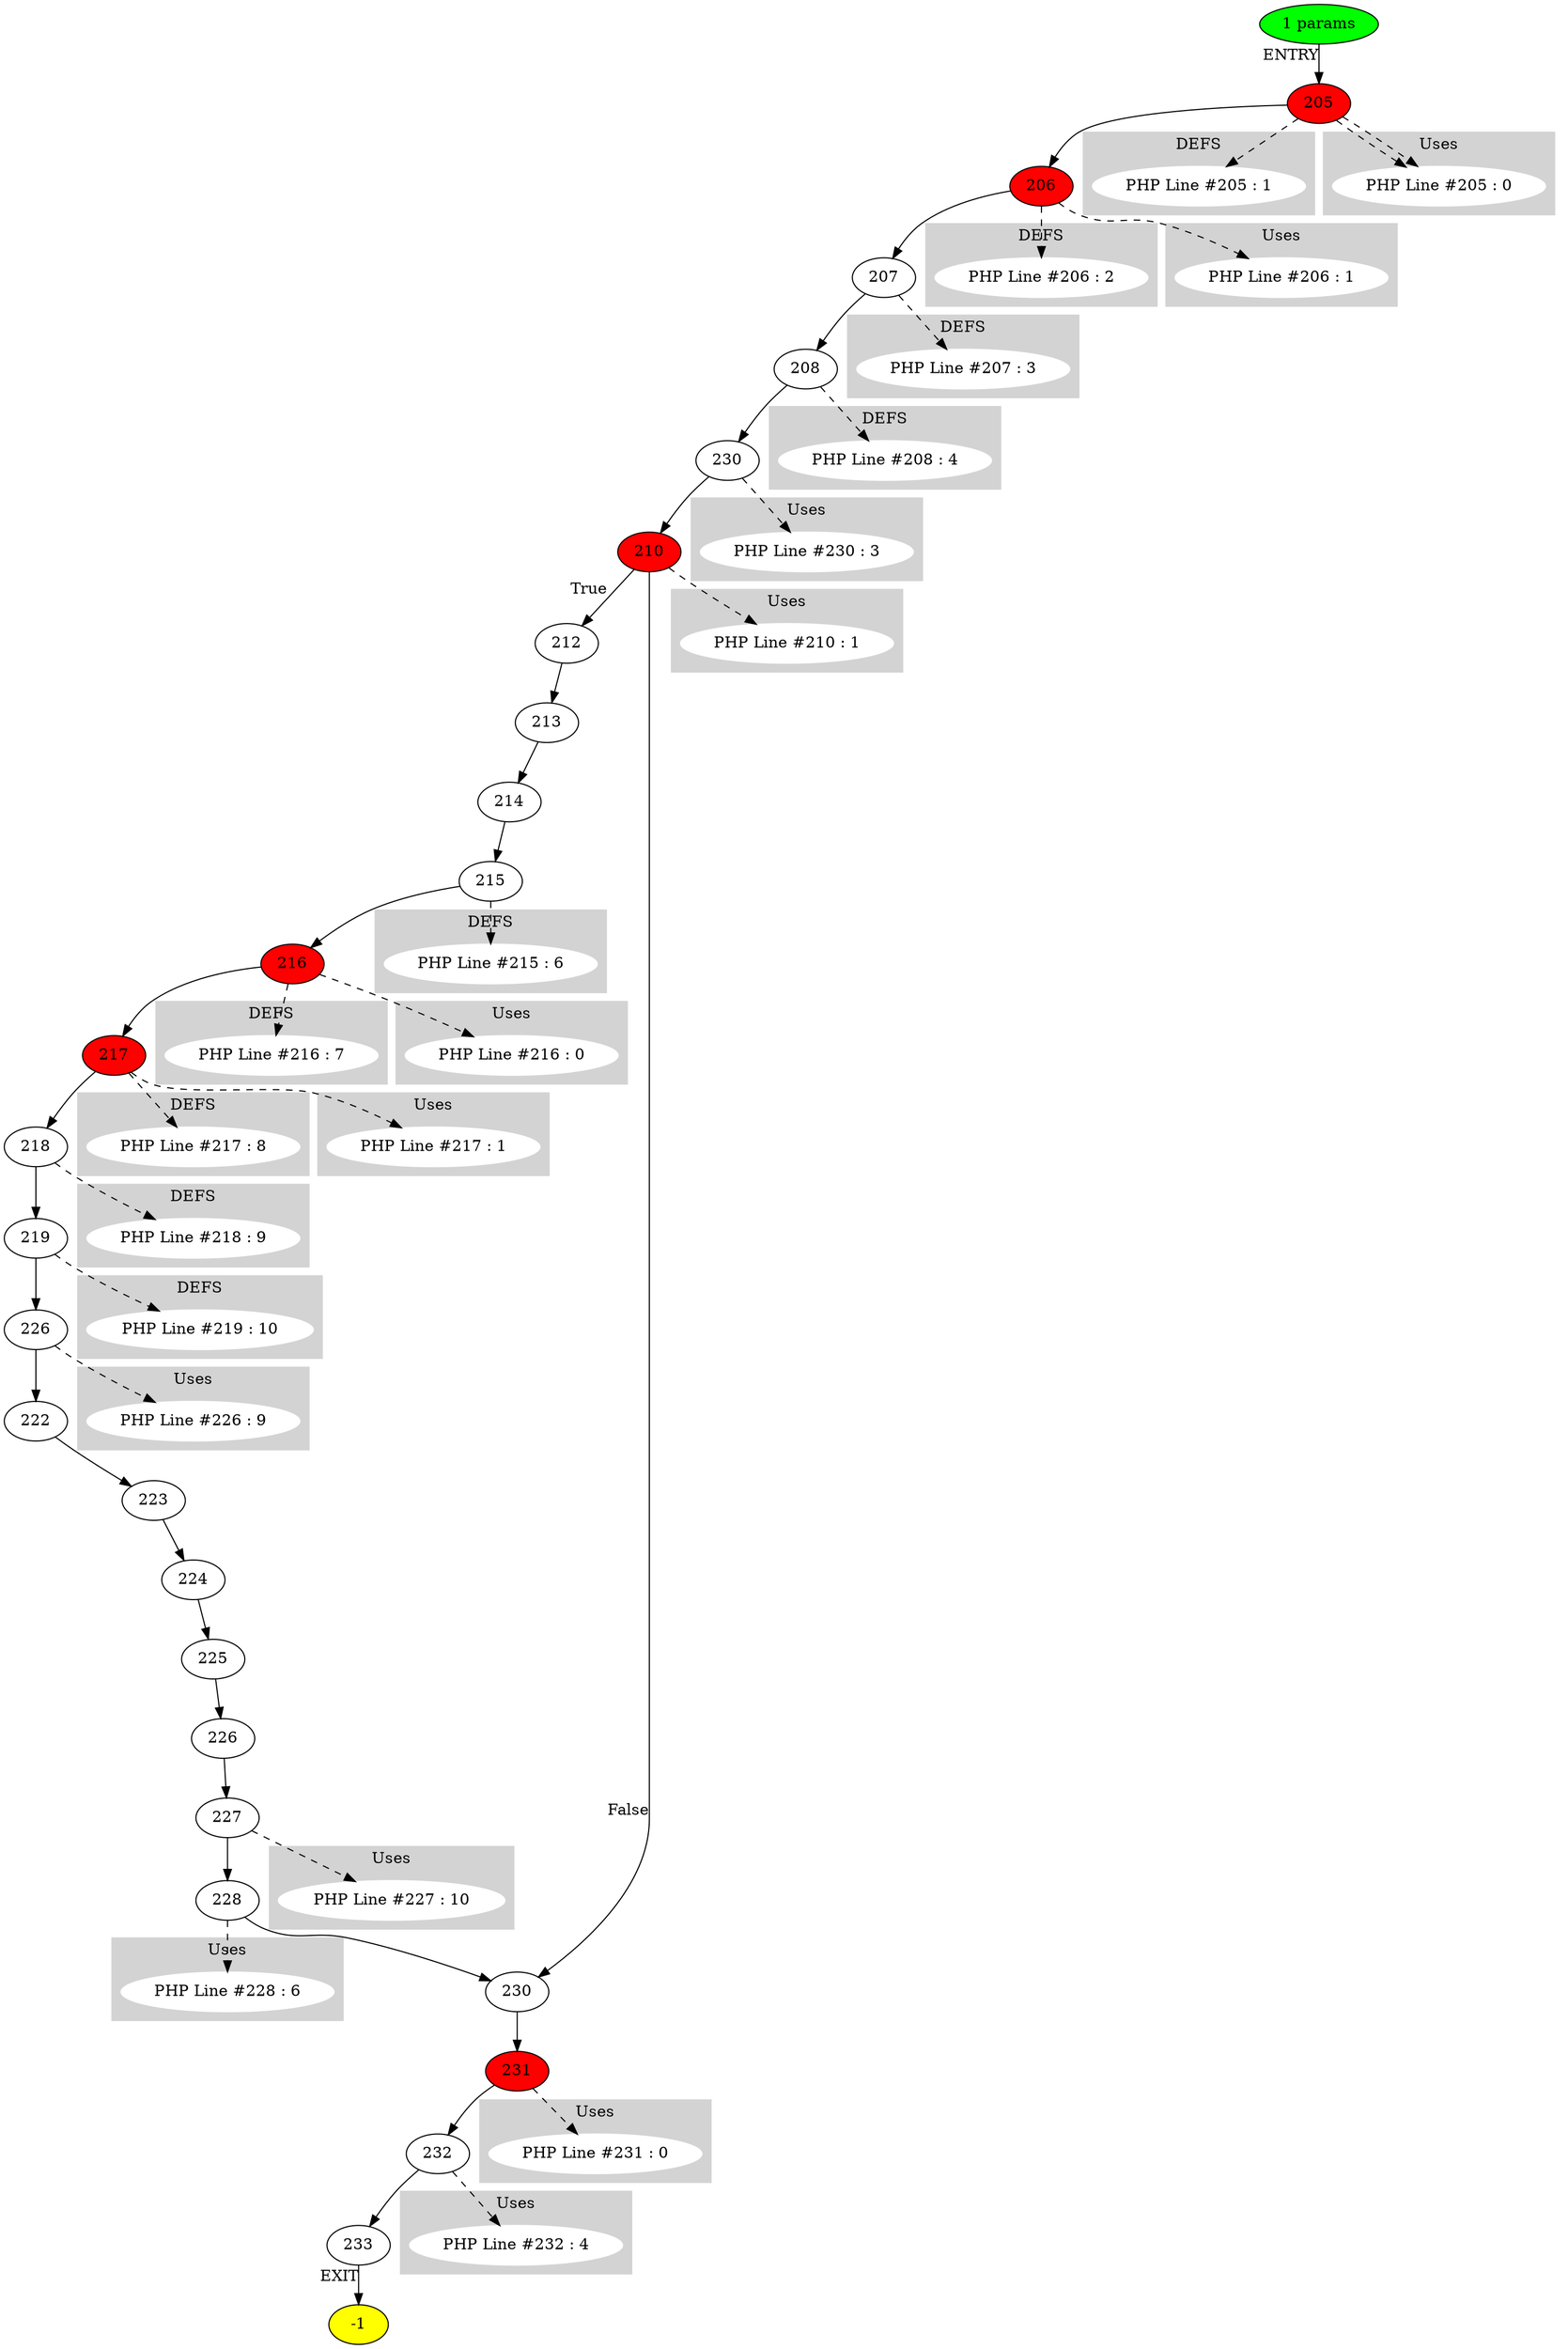 digraph testName {
0 [label="205" , fillcolor = red, style = filled];
1 [label="206" , fillcolor = red, style = filled];
2 [label="207"];
3 [label="208"];
4 [label="230"];
5 [label="210" , fillcolor = red, style = filled];
6 [label="212"];
7 [label="213"];
8 [label="214"];
9 [label="215"];
10 [label="216" , fillcolor = red, style = filled];
11 [label="217" , fillcolor = red, style = filled];
12 [label="218"];
13 [label="219"];
14 [label="226"];
15 [label="222"];
16 [label="223"];
17 [label="224"];
18 [label="225"];
19 [label="226"];
20 [label="227"];
21 [label="228"];
22 [label="230"];
23 [label="231" , fillcolor = red, style = filled];
24 [label="232"];
25 [label="233"];
0 -> 1;
1 -> 2;
2 -> 3;
3 -> 4;
4 -> 5;
5 -> 6[xlabel="True"];
5 -> 22[xlabel="False"];
6 -> 7;
7 -> 8;
8 -> 9;
9 -> 10;
10 -> 11;
11 -> 12;
12 -> 13;
13 -> 14;
14 -> 15;
15 -> 16;
16 -> 17;
17 -> 18;
18 -> 19;
19 -> 20;
20 -> 21;
21 -> 22;
22 -> 23;
23 -> 24;
24 -> 25;
-2 -> 0[xlabel="ENTRY"];
25 -> -1[xlabel="EXIT"];
-2 [fillcolor = green, style = filled]-1 [fillcolor= yellow, style = filled] subgraph cluster_g_0 { style=filled; color=lightgrey; node [style=filled,color=white]; g_0[label= "PHP Line #205 : 1"];label = "DEFS";}
0 -> g_0 [style="dashed"];
subgraph cluster_g_1 { style=filled; color=lightgrey; node [style=filled,color=white]; g_1[label= "PHP Line #206 : 2"];label = "DEFS";}
1 -> g_1 [style="dashed"];
subgraph cluster_g_2 { style=filled; color=lightgrey; node [style=filled,color=white]; g_2[label= "PHP Line #207 : 3"];label = "DEFS";}
2 -> g_2 [style="dashed"];
subgraph cluster_g_3 { style=filled; color=lightgrey; node [style=filled,color=white]; g_3[label= "PHP Line #208 : 4"];label = "DEFS";}
3 -> g_3 [style="dashed"];
subgraph cluster_g_9 { style=filled; color=lightgrey; node [style=filled,color=white]; g_9[label= "PHP Line #215 : 6"];label = "DEFS";}
9 -> g_9 [style="dashed"];
subgraph cluster_g_10 { style=filled; color=lightgrey; node [style=filled,color=white]; g_10[label= "PHP Line #216 : 7"];label = "DEFS";}
10 -> g_10 [style="dashed"];
subgraph cluster_g_11 { style=filled; color=lightgrey; node [style=filled,color=white]; g_11[label= "PHP Line #217 : 8"];label = "DEFS";}
11 -> g_11 [style="dashed"];
subgraph cluster_g_12 { style=filled; color=lightgrey; node [style=filled,color=white]; g_12[label= "PHP Line #218 : 9"];label = "DEFS";}
12 -> g_12 [style="dashed"];
subgraph cluster_g_13 { style=filled; color=lightgrey; node [style=filled,color=white]; g_13[label= "PHP Line #219 : 10"];label = "DEFS";}
13 -> g_13 [style="dashed"];
subgraph cluster_use_0 { style=filled; color=lightgrey; node [style=filled,color=white]; use_0_0[label= "PHP Line #205 : 0"];label = "Uses";}
0 -> use_0_0 [style="dashed"];
subgraph cluster_use_0 { style=filled; color=lightgrey; node [style=filled,color=white]; use_0_0[label= "PHP Line #205 : 0"];label = "Uses";}
0 -> use_0_0 [style="dashed"];
subgraph cluster_use_1 { style=filled; color=lightgrey; node [style=filled,color=white]; use_1_1[label= "PHP Line #206 : 1"];label = "Uses";}
1 -> use_1_1 [style="dashed"];
subgraph cluster_use_4 { style=filled; color=lightgrey; node [style=filled,color=white]; use_4_3[label= "PHP Line #230 : 3"];label = "Uses";}
4 -> use_4_3 [style="dashed"];
subgraph cluster_use_5 { style=filled; color=lightgrey; node [style=filled,color=white]; use_5_1[label= "PHP Line #210 : 1"];label = "Uses";}
5 -> use_5_1 [style="dashed"];
subgraph cluster_use_10 { style=filled; color=lightgrey; node [style=filled,color=white]; use_10_0[label= "PHP Line #216 : 0"];label = "Uses";}
10 -> use_10_0 [style="dashed"];
subgraph cluster_use_11 { style=filled; color=lightgrey; node [style=filled,color=white]; use_11_1[label= "PHP Line #217 : 1"];label = "Uses";}
11 -> use_11_1 [style="dashed"];
subgraph cluster_use_14 { style=filled; color=lightgrey; node [style=filled,color=white]; use_14_9[label= "PHP Line #226 : 9"];label = "Uses";}
14 -> use_14_9 [style="dashed"];
subgraph cluster_use_20 { style=filled; color=lightgrey; node [style=filled,color=white]; use_20_10[label= "PHP Line #227 : 10"];label = "Uses";}
20 -> use_20_10 [style="dashed"];
subgraph cluster_use_21 { style=filled; color=lightgrey; node [style=filled,color=white]; use_21_6[label= "PHP Line #228 : 6"];label = "Uses";}
21 -> use_21_6 [style="dashed"];
subgraph cluster_use_23 { style=filled; color=lightgrey; node [style=filled,color=white]; use_23_0[label= "PHP Line #231 : 0"];label = "Uses";}
23 -> use_23_0 [style="dashed"];
subgraph cluster_use_24 { style=filled; color=lightgrey; node [style=filled,color=white]; use_24_4[label= "PHP Line #232 : 4"];label = "Uses";}
24 -> use_24_4 [style="dashed"];
-2 [label="1 params"];
}
